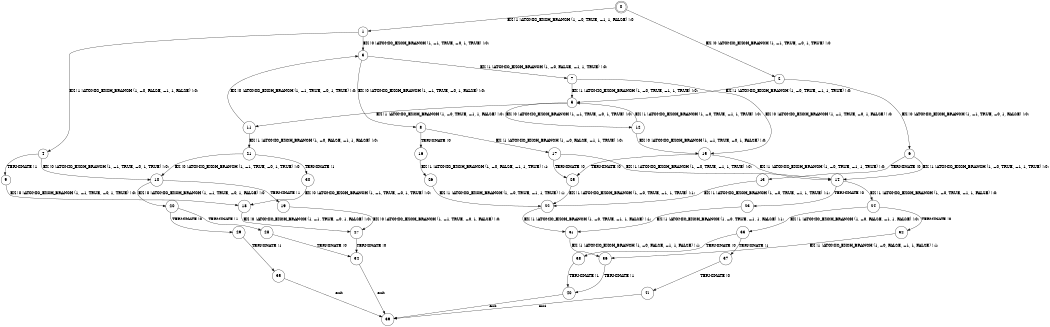 digraph BCG {
size = "7, 10.5";
center = TRUE;
node [shape = circle];
0 [peripheries = 2];
0 -> 1 [label = "EX !1 !ATOMIC_EXCH_BRANCH (1, +0, TRUE, +1, 1, FALSE) !:0:"];
0 -> 2 [label = "EX !0 !ATOMIC_EXCH_BRANCH (1, +1, TRUE, +0, 1, TRUE) !:0:"];
1 -> 3 [label = "EX !0 !ATOMIC_EXCH_BRANCH (1, +1, TRUE, +0, 1, TRUE) !:0:"];
1 -> 4 [label = "EX !1 !ATOMIC_EXCH_BRANCH (1, +0, FALSE, +1, 1, FALSE) !:0:"];
2 -> 5 [label = "EX !1 !ATOMIC_EXCH_BRANCH (1, +0, TRUE, +1, 1, TRUE) !:0:"];
2 -> 6 [label = "EX !0 !ATOMIC_EXCH_BRANCH (1, +1, TRUE, +0, 1, FALSE) !:0:"];
3 -> 7 [label = "EX !1 !ATOMIC_EXCH_BRANCH (1, +0, FALSE, +1, 1, TRUE) !:0:"];
3 -> 8 [label = "EX !0 !ATOMIC_EXCH_BRANCH (1, +1, TRUE, +0, 1, FALSE) !:0:"];
4 -> 9 [label = "TERMINATE !1"];
4 -> 10 [label = "EX !0 !ATOMIC_EXCH_BRANCH (1, +1, TRUE, +0, 1, TRUE) !:0:"];
5 -> 11 [label = "EX !1 !ATOMIC_EXCH_BRANCH (1, +0, TRUE, +1, 1, FALSE) !:0:"];
5 -> 12 [label = "EX !0 !ATOMIC_EXCH_BRANCH (1, +1, TRUE, +0, 1, TRUE) !:0:"];
6 -> 13 [label = "TERMINATE !0"];
6 -> 14 [label = "EX !1 !ATOMIC_EXCH_BRANCH (1, +0, TRUE, +1, 1, TRUE) !:0:"];
7 -> 5 [label = "EX !1 !ATOMIC_EXCH_BRANCH (1, +0, TRUE, +1, 1, TRUE) !:0:"];
7 -> 15 [label = "EX !0 !ATOMIC_EXCH_BRANCH (1, +1, TRUE, +0, 1, FALSE) !:0:"];
8 -> 16 [label = "TERMINATE !0"];
8 -> 17 [label = "EX !1 !ATOMIC_EXCH_BRANCH (1, +0, FALSE, +1, 1, TRUE) !:0:"];
9 -> 18 [label = "EX !0 !ATOMIC_EXCH_BRANCH (1, +1, TRUE, +0, 1, TRUE) !:0:"];
10 -> 19 [label = "TERMINATE !1"];
10 -> 20 [label = "EX !0 !ATOMIC_EXCH_BRANCH (1, +1, TRUE, +0, 1, FALSE) !:0:"];
11 -> 21 [label = "EX !1 !ATOMIC_EXCH_BRANCH (1, +0, FALSE, +1, 1, FALSE) !:0:"];
11 -> 3 [label = "EX !0 !ATOMIC_EXCH_BRANCH (1, +1, TRUE, +0, 1, TRUE) !:0:"];
12 -> 5 [label = "EX !1 !ATOMIC_EXCH_BRANCH (1, +0, TRUE, +1, 1, TRUE) !:0:"];
12 -> 15 [label = "EX !0 !ATOMIC_EXCH_BRANCH (1, +1, TRUE, +0, 1, FALSE) !:0:"];
13 -> 22 [label = "EX !1 !ATOMIC_EXCH_BRANCH (1, +0, TRUE, +1, 1, TRUE) !:1:"];
14 -> 23 [label = "TERMINATE !0"];
14 -> 24 [label = "EX !1 !ATOMIC_EXCH_BRANCH (1, +0, TRUE, +1, 1, FALSE) !:0:"];
15 -> 25 [label = "TERMINATE !0"];
15 -> 14 [label = "EX !1 !ATOMIC_EXCH_BRANCH (1, +0, TRUE, +1, 1, TRUE) !:0:"];
16 -> 26 [label = "EX !1 !ATOMIC_EXCH_BRANCH (1, +0, FALSE, +1, 1, TRUE) !:1:"];
17 -> 25 [label = "TERMINATE !0"];
17 -> 14 [label = "EX !1 !ATOMIC_EXCH_BRANCH (1, +0, TRUE, +1, 1, TRUE) !:0:"];
18 -> 27 [label = "EX !0 !ATOMIC_EXCH_BRANCH (1, +1, TRUE, +0, 1, FALSE) !:0:"];
19 -> 27 [label = "EX !0 !ATOMIC_EXCH_BRANCH (1, +1, TRUE, +0, 1, FALSE) !:0:"];
20 -> 28 [label = "TERMINATE !1"];
20 -> 29 [label = "TERMINATE !0"];
21 -> 30 [label = "TERMINATE !1"];
21 -> 10 [label = "EX !0 !ATOMIC_EXCH_BRANCH (1, +1, TRUE, +0, 1, TRUE) !:0:"];
22 -> 31 [label = "EX !1 !ATOMIC_EXCH_BRANCH (1, +0, TRUE, +1, 1, FALSE) !:1:"];
23 -> 31 [label = "EX !1 !ATOMIC_EXCH_BRANCH (1, +0, TRUE, +1, 1, FALSE) !:1:"];
24 -> 32 [label = "TERMINATE !0"];
24 -> 33 [label = "EX !1 !ATOMIC_EXCH_BRANCH (1, +0, FALSE, +1, 1, FALSE) !:0:"];
25 -> 22 [label = "EX !1 !ATOMIC_EXCH_BRANCH (1, +0, TRUE, +1, 1, TRUE) !:1:"];
26 -> 22 [label = "EX !1 !ATOMIC_EXCH_BRANCH (1, +0, TRUE, +1, 1, TRUE) !:1:"];
27 -> 34 [label = "TERMINATE !0"];
28 -> 34 [label = "TERMINATE !0"];
29 -> 35 [label = "TERMINATE !1"];
30 -> 18 [label = "EX !0 !ATOMIC_EXCH_BRANCH (1, +1, TRUE, +0, 1, TRUE) !:0:"];
31 -> 36 [label = "EX !1 !ATOMIC_EXCH_BRANCH (1, +0, FALSE, +1, 1, FALSE) !:1:"];
32 -> 36 [label = "EX !1 !ATOMIC_EXCH_BRANCH (1, +0, FALSE, +1, 1, FALSE) !:1:"];
33 -> 37 [label = "TERMINATE !1"];
33 -> 38 [label = "TERMINATE !0"];
34 -> 39 [label = "exit"];
35 -> 39 [label = "exit"];
36 -> 40 [label = "TERMINATE !1"];
37 -> 41 [label = "TERMINATE !0"];
38 -> 40 [label = "TERMINATE !1"];
40 -> 39 [label = "exit"];
41 -> 39 [label = "exit"];
}
